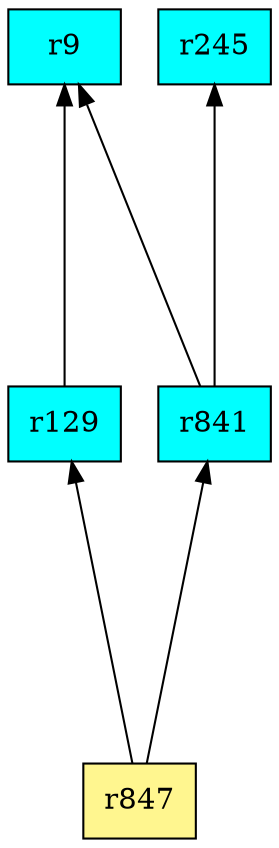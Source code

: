 digraph G {
rankdir=BT;ranksep="2.0";
"r129" [shape=record,fillcolor=cyan,style=filled,label="{r129}"];
"r9" [shape=record,fillcolor=cyan,style=filled,label="{r9}"];
"r847" [shape=record,fillcolor=khaki1,style=filled,label="{r847}"];
"r841" [shape=record,fillcolor=cyan,style=filled,label="{r841}"];
"r245" [shape=record,fillcolor=cyan,style=filled,label="{r245}"];
"r129" -> "r9"
"r847" -> "r129"
"r847" -> "r841"
"r841" -> "r9"
"r841" -> "r245"
}